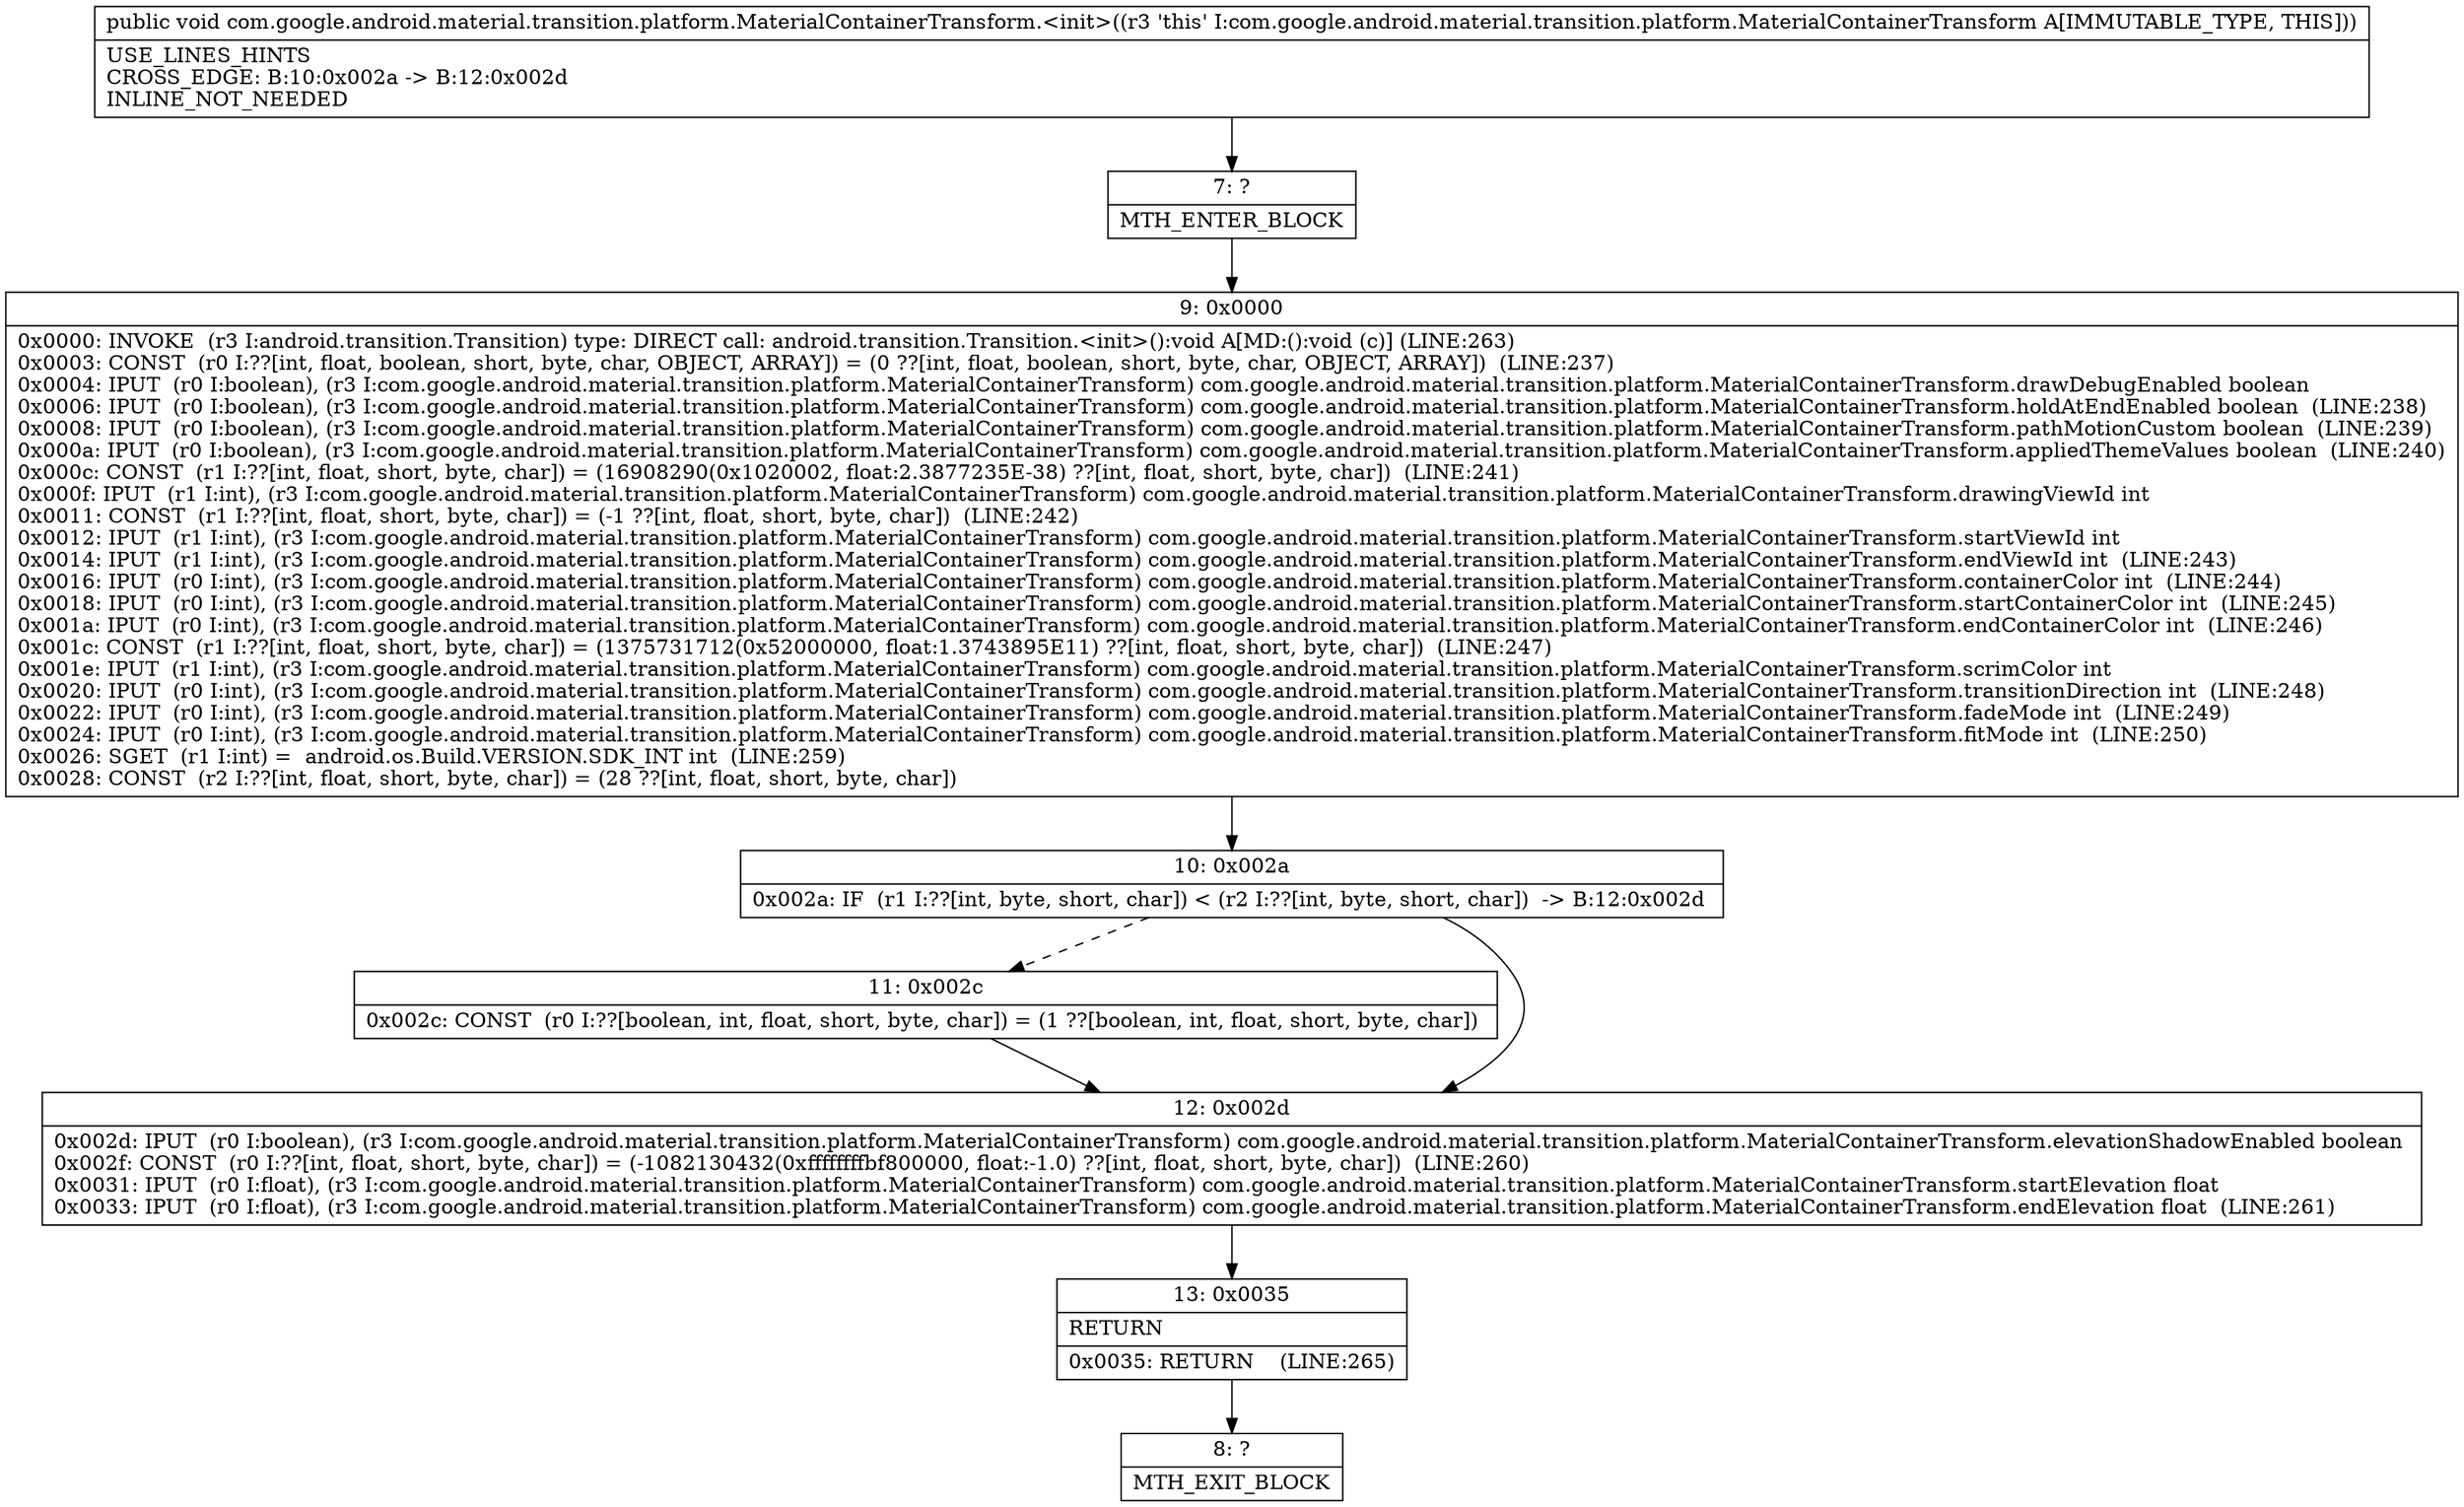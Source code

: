 digraph "CFG forcom.google.android.material.transition.platform.MaterialContainerTransform.\<init\>()V" {
Node_7 [shape=record,label="{7\:\ ?|MTH_ENTER_BLOCK\l}"];
Node_9 [shape=record,label="{9\:\ 0x0000|0x0000: INVOKE  (r3 I:android.transition.Transition) type: DIRECT call: android.transition.Transition.\<init\>():void A[MD:():void (c)] (LINE:263)\l0x0003: CONST  (r0 I:??[int, float, boolean, short, byte, char, OBJECT, ARRAY]) = (0 ??[int, float, boolean, short, byte, char, OBJECT, ARRAY])  (LINE:237)\l0x0004: IPUT  (r0 I:boolean), (r3 I:com.google.android.material.transition.platform.MaterialContainerTransform) com.google.android.material.transition.platform.MaterialContainerTransform.drawDebugEnabled boolean \l0x0006: IPUT  (r0 I:boolean), (r3 I:com.google.android.material.transition.platform.MaterialContainerTransform) com.google.android.material.transition.platform.MaterialContainerTransform.holdAtEndEnabled boolean  (LINE:238)\l0x0008: IPUT  (r0 I:boolean), (r3 I:com.google.android.material.transition.platform.MaterialContainerTransform) com.google.android.material.transition.platform.MaterialContainerTransform.pathMotionCustom boolean  (LINE:239)\l0x000a: IPUT  (r0 I:boolean), (r3 I:com.google.android.material.transition.platform.MaterialContainerTransform) com.google.android.material.transition.platform.MaterialContainerTransform.appliedThemeValues boolean  (LINE:240)\l0x000c: CONST  (r1 I:??[int, float, short, byte, char]) = (16908290(0x1020002, float:2.3877235E\-38) ??[int, float, short, byte, char])  (LINE:241)\l0x000f: IPUT  (r1 I:int), (r3 I:com.google.android.material.transition.platform.MaterialContainerTransform) com.google.android.material.transition.platform.MaterialContainerTransform.drawingViewId int \l0x0011: CONST  (r1 I:??[int, float, short, byte, char]) = (\-1 ??[int, float, short, byte, char])  (LINE:242)\l0x0012: IPUT  (r1 I:int), (r3 I:com.google.android.material.transition.platform.MaterialContainerTransform) com.google.android.material.transition.platform.MaterialContainerTransform.startViewId int \l0x0014: IPUT  (r1 I:int), (r3 I:com.google.android.material.transition.platform.MaterialContainerTransform) com.google.android.material.transition.platform.MaterialContainerTransform.endViewId int  (LINE:243)\l0x0016: IPUT  (r0 I:int), (r3 I:com.google.android.material.transition.platform.MaterialContainerTransform) com.google.android.material.transition.platform.MaterialContainerTransform.containerColor int  (LINE:244)\l0x0018: IPUT  (r0 I:int), (r3 I:com.google.android.material.transition.platform.MaterialContainerTransform) com.google.android.material.transition.platform.MaterialContainerTransform.startContainerColor int  (LINE:245)\l0x001a: IPUT  (r0 I:int), (r3 I:com.google.android.material.transition.platform.MaterialContainerTransform) com.google.android.material.transition.platform.MaterialContainerTransform.endContainerColor int  (LINE:246)\l0x001c: CONST  (r1 I:??[int, float, short, byte, char]) = (1375731712(0x52000000, float:1.3743895E11) ??[int, float, short, byte, char])  (LINE:247)\l0x001e: IPUT  (r1 I:int), (r3 I:com.google.android.material.transition.platform.MaterialContainerTransform) com.google.android.material.transition.platform.MaterialContainerTransform.scrimColor int \l0x0020: IPUT  (r0 I:int), (r3 I:com.google.android.material.transition.platform.MaterialContainerTransform) com.google.android.material.transition.platform.MaterialContainerTransform.transitionDirection int  (LINE:248)\l0x0022: IPUT  (r0 I:int), (r3 I:com.google.android.material.transition.platform.MaterialContainerTransform) com.google.android.material.transition.platform.MaterialContainerTransform.fadeMode int  (LINE:249)\l0x0024: IPUT  (r0 I:int), (r3 I:com.google.android.material.transition.platform.MaterialContainerTransform) com.google.android.material.transition.platform.MaterialContainerTransform.fitMode int  (LINE:250)\l0x0026: SGET  (r1 I:int) =  android.os.Build.VERSION.SDK_INT int  (LINE:259)\l0x0028: CONST  (r2 I:??[int, float, short, byte, char]) = (28 ??[int, float, short, byte, char]) \l}"];
Node_10 [shape=record,label="{10\:\ 0x002a|0x002a: IF  (r1 I:??[int, byte, short, char]) \< (r2 I:??[int, byte, short, char])  \-\> B:12:0x002d \l}"];
Node_11 [shape=record,label="{11\:\ 0x002c|0x002c: CONST  (r0 I:??[boolean, int, float, short, byte, char]) = (1 ??[boolean, int, float, short, byte, char]) \l}"];
Node_12 [shape=record,label="{12\:\ 0x002d|0x002d: IPUT  (r0 I:boolean), (r3 I:com.google.android.material.transition.platform.MaterialContainerTransform) com.google.android.material.transition.platform.MaterialContainerTransform.elevationShadowEnabled boolean \l0x002f: CONST  (r0 I:??[int, float, short, byte, char]) = (\-1082130432(0xffffffffbf800000, float:\-1.0) ??[int, float, short, byte, char])  (LINE:260)\l0x0031: IPUT  (r0 I:float), (r3 I:com.google.android.material.transition.platform.MaterialContainerTransform) com.google.android.material.transition.platform.MaterialContainerTransform.startElevation float \l0x0033: IPUT  (r0 I:float), (r3 I:com.google.android.material.transition.platform.MaterialContainerTransform) com.google.android.material.transition.platform.MaterialContainerTransform.endElevation float  (LINE:261)\l}"];
Node_13 [shape=record,label="{13\:\ 0x0035|RETURN\l|0x0035: RETURN    (LINE:265)\l}"];
Node_8 [shape=record,label="{8\:\ ?|MTH_EXIT_BLOCK\l}"];
MethodNode[shape=record,label="{public void com.google.android.material.transition.platform.MaterialContainerTransform.\<init\>((r3 'this' I:com.google.android.material.transition.platform.MaterialContainerTransform A[IMMUTABLE_TYPE, THIS]))  | USE_LINES_HINTS\lCROSS_EDGE: B:10:0x002a \-\> B:12:0x002d\lINLINE_NOT_NEEDED\l}"];
MethodNode -> Node_7;Node_7 -> Node_9;
Node_9 -> Node_10;
Node_10 -> Node_11[style=dashed];
Node_10 -> Node_12;
Node_11 -> Node_12;
Node_12 -> Node_13;
Node_13 -> Node_8;
}

